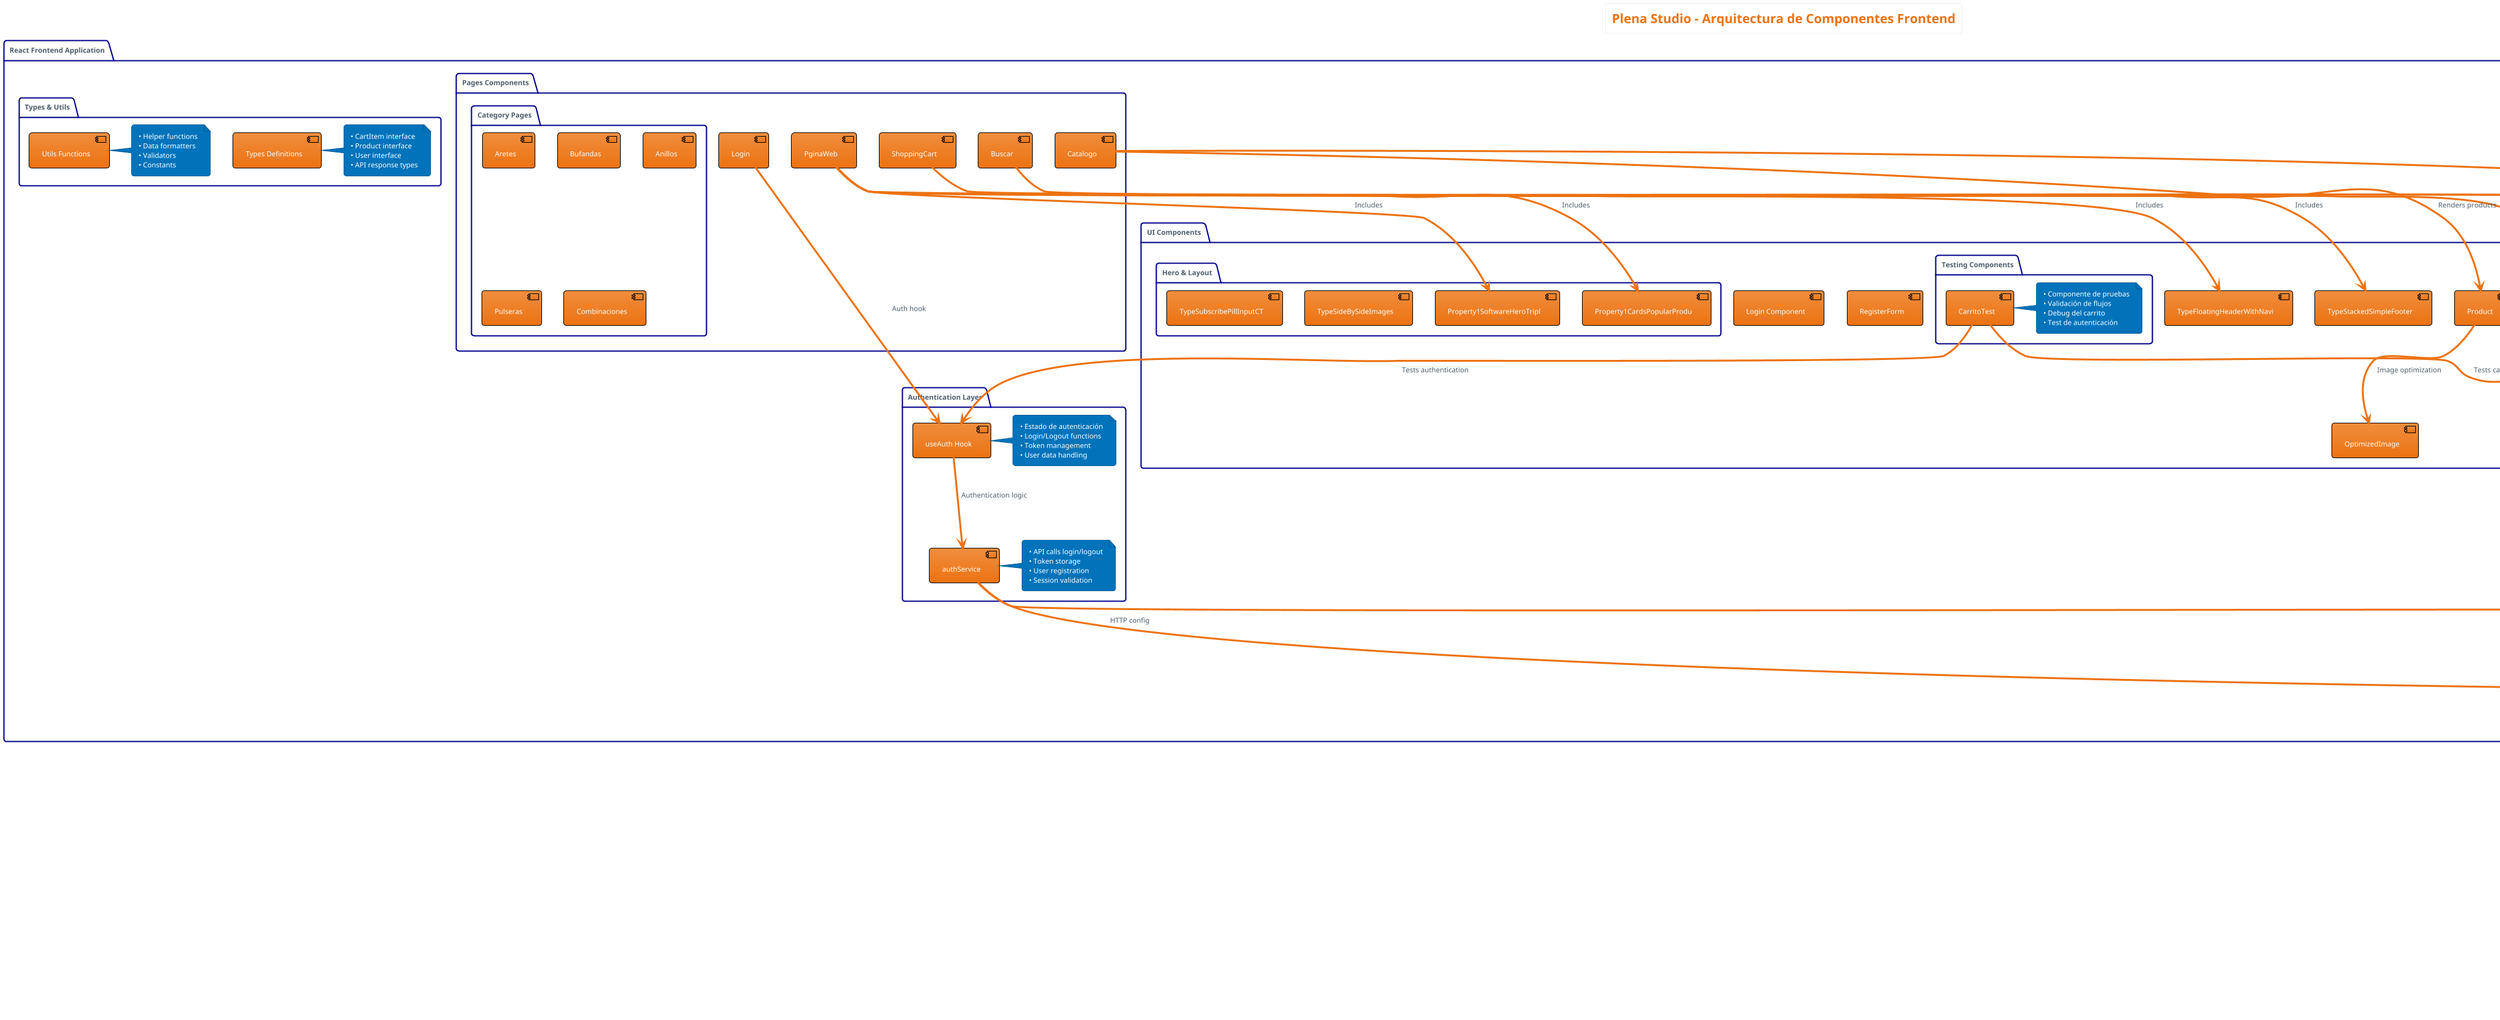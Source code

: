 @startuml componentes-frontend
!define FRONTEND_ARCH
!theme aws-orange

title Plena Studio - Arquitectura de Componentes Frontend
skinparam defaultFontName Arial
skinparam defaultFontSize 11
skinparam monochrome false
skinparam backgroundColor White
skinparam componentBorderColor Black
skinparam packageBorderColor DarkBlue

package "React Frontend Application" {
  
  package "App Router & Context" {
    component [App.tsx] as app
    note right of app
      • Router principal
      • Gestión de rutas
      • Scroll management
      • Meta tags update
    end note
    
    component [CartProvider] as cartProvider
    note right of cartProvider
      • Estado global del carrito
      • Persistencia localStorage
      • Sincronización con backend
      • Gestión de productos
    end note
  }
  
  package "Authentication Layer" {
    component [useAuth Hook] as useAuthHook
    note right of useAuthHook
      • Estado de autenticación
      • Login/Logout functions
      • Token management
      • User data handling
    end note
    
    component [authService] as authService
    note right of authService
      • API calls login/logout
      • Token storage
      • User registration
      • Session validation
    end note
  }
  
  package "Pages Components" {
    component [PginaWeb] as homepage
    component [Login] as loginPage
    component [Catalogo] as catalogPage
    component [ShoppingCart] as cartPage
    component [Buscar] as searchPage
    
    package "Category Pages" {
      component [Aretes] as aretesPage
      component [Bufandas] as bufandasPage
      component [Anillos] as anillosPage
      component [Pulseras] as pulserasPage
      component [Combinaciones] as combinacionesPage
    }
  }
  
  package "UI Components" {
    component [TypeFloatingHeaderWithNavi] as header
    component [TypeStackedSimpleFooter] as footer
    component [RegisterForm] as registerForm
    component [Login Component] as loginComponent
    component [Product] as productComponent
    component [OptimizedImage] as imageComponent
    
    package "Hero & Layout" {
      component [Property1SoftwareHeroTripl] as hero
      component [Property1CardsPopularProdu] as popularCards
      component [TypeSideBySideImages] as sideImages
      component [TypeSubscribePillInputCT] as subscribeInput
    }
    
    package "Testing Components" {
      component [CarritoTest] as carritoTest
      note right of carritoTest
        • Componente de pruebas
        • Validación de flujos
        • Debug del carrito
        • Test de autenticación
      end note
    }
  }
  
  package "Services Layer" {
    component [cartService] as cartServiceFE
    note right of cartServiceFE
      • API calls carrito
      • CRUD operations
      • Cart synchronization
      • Error handling
    end note
    
    component [API Base] as apiBase
    note right of apiBase
      • HTTP client config
      • Base URL setup
      • Headers management
      • Interceptors
    end note
  }
  
  package "Types & Utils" {
    component [Types Definitions] as types
    note right of types
      • CartItem interface
      • Product interface
      • User interface
      • API response types
    end note
    
    component [Utils Functions] as utils
    note right of utils
      • Helper functions
      • Data formatters
      • Validators
      • Constants
    end note
  }
}

package "External Dependencies" {
  component [React Router] as router
  component [Bootstrap] as bootstrap
  component [Bootstrap Icons] as icons
  component [Axios/Fetch] as http
}

package "Backend API" {
  component [REST API] as backend
  note right of backend
    • Authentication endpoints
    • Cart CRUD endpoints
    • Product catalog
    • Search functionality
  end note
}

' Relaciones principales
app --> cartProvider : Wraps entire app
app --> router : Uses routing
cartProvider --> cartServiceFE : Service calls
useAuthHook --> authService : Authentication logic
authService --> backend : API requests
cartServiceFE --> backend : Cart operations

' Pages usando contexto y hooks
homepage --> cartProvider : Cart context
catalogPage --> cartProvider : Cart context
cartPage --> cartProvider : Cart context
searchPage --> cartProvider : Cart context
loginPage --> useAuthHook : Auth hook

' Componentes UI
homepage --> header : Includes
homepage --> footer : Includes
homepage --> hero : Includes
homepage --> popularCards : Includes
catalogPage --> productComponent : Renders products
productComponent --> imageComponent : Image optimization

' Services y API
cartServiceFE --> apiBase : HTTP config
authService --> apiBase : HTTP config
apiBase --> http : HTTP library

' External styling
app --> bootstrap : CSS framework
app --> icons : Icon library

' Testing
carritoTest --> cartProvider : Tests cart functionality
carritoTest --> useAuthHook : Tests authentication

legend right
  **Flujo de Datos Principal:**
  1. Usuario interactúa con UI Components
  2. Components usan Context (CartProvider) y Hooks (useAuth)
  3. Context/Hooks llaman Services (cartService, authService)
  4. Services hacen requests HTTP al Backend API
  5. Respuestas actualizan estado global y UI
  
  **Persistencia:**
  • CartContext: localStorage + backend sync
  • useAuth: sessionStorage + JWT tokens
  • Productos: Cache en memoria + API calls
endlegend

@enduml
